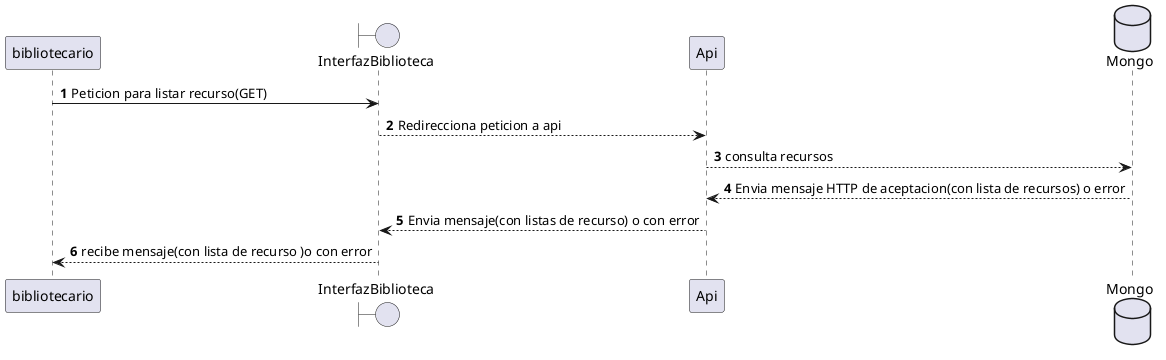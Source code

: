 @startuml
'https://plantuml.com/sequence-diagram

autonumber
participant  bibliotecario as user
boundary InterfazBiblioteca as if1

user -> if1: Peticion para listar recurso(GET)
if1 --> Api: Redirecciona peticion a api
database Mongo as db
Api --> db :consulta recursos
db  --> Api: Envia mensaje HTTP de aceptacion(con lista de recursos) o error
Api  --> if1: Envia mensaje(con listas de recurso) o con error
if1 -->user: recibe mensaje(con lista de recurso )o con error

@enduml